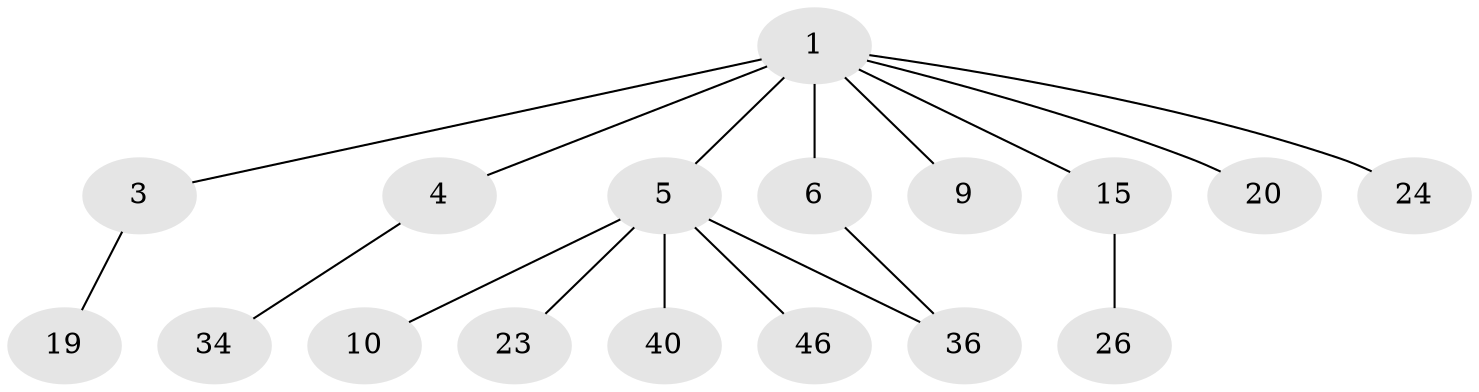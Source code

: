 // original degree distribution, {5: 0.10526315789473684, 3: 0.12280701754385964, 4: 0.03508771929824561, 1: 0.47368421052631576, 2: 0.2631578947368421}
// Generated by graph-tools (version 1.1) at 2025/17/03/04/25 18:17:06]
// undirected, 17 vertices, 17 edges
graph export_dot {
graph [start="1"]
  node [color=gray90,style=filled];
  1 [super="+2+14+7"];
  3 [super="+35"];
  4 [super="+11+30"];
  5 [super="+8+39+12"];
  6 [super="+50+17"];
  9;
  10 [super="+13+18"];
  15 [super="+25"];
  19;
  20;
  23 [super="+29+49+28"];
  24 [super="+38+32"];
  26 [super="+57"];
  34 [super="+47"];
  36;
  40;
  46;
  1 -- 5 [weight=2];
  1 -- 20;
  1 -- 3;
  1 -- 4;
  1 -- 6;
  1 -- 15;
  1 -- 24;
  1 -- 9;
  3 -- 19;
  4 -- 34;
  5 -- 23;
  5 -- 40;
  5 -- 10;
  5 -- 46;
  5 -- 36;
  6 -- 36;
  15 -- 26;
}
